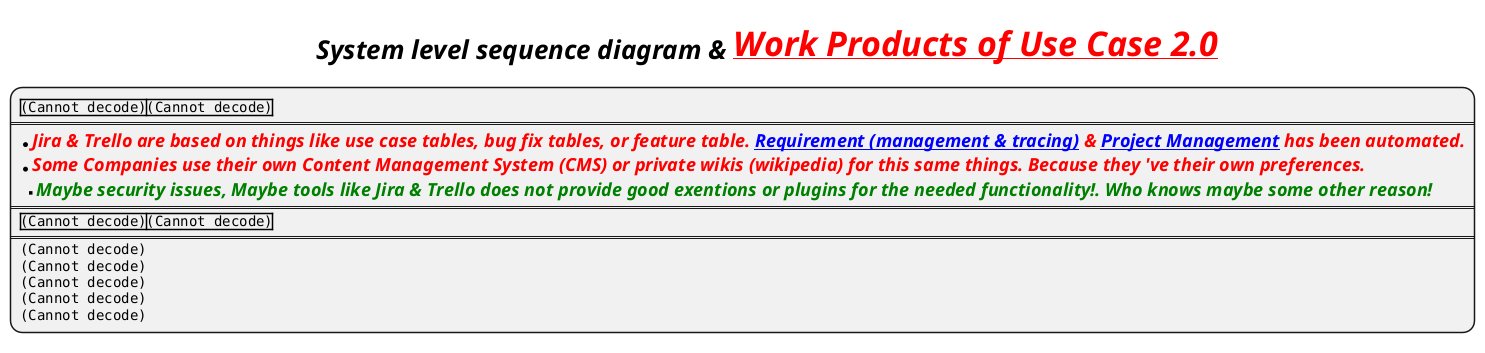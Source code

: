 @startmindmap
title = <i><b>System level sequence diagram & <color #Red><u>Work Products of Use Case 2.0

*:|<img:images/img_5.png{scale=.6}>|<img:images/img_8.png{scale=.75}>|
====
*<b><i><size:18><color #red>Jira & Trello are based on things like use case tables, bug fix tables, or feature table. [[img.png Requirement (management & tracing)]] & [[docs/1-business-analyst/project-management/Project-management.adoc Project Management]] has been automated.
*<b><i><size:18><color #red>Some Companies use their own Content Management System (CMS) or private wikis (wikipedia) for this same things. Because they 've their own preferences.
**<b><i><size:18><color #green>Maybe security issues, Maybe tools like Jira & Trello does not provide good exentions or plugins for the needed functionality!. Who knows maybe some other reason!
====
|<img:images/img_6.png{scale=.6}>|<img:images/img_7.png{scale=1.11}>|
====
<img:images/img_4.png>
<img:images/img_9.png{scale=1}>
<img:images/img_10.png{scale=1.11}>
<img:images/img_11.png{scale=1.11}>
<img:images/img_12.png{scale=1.11}>;
@endmindmap